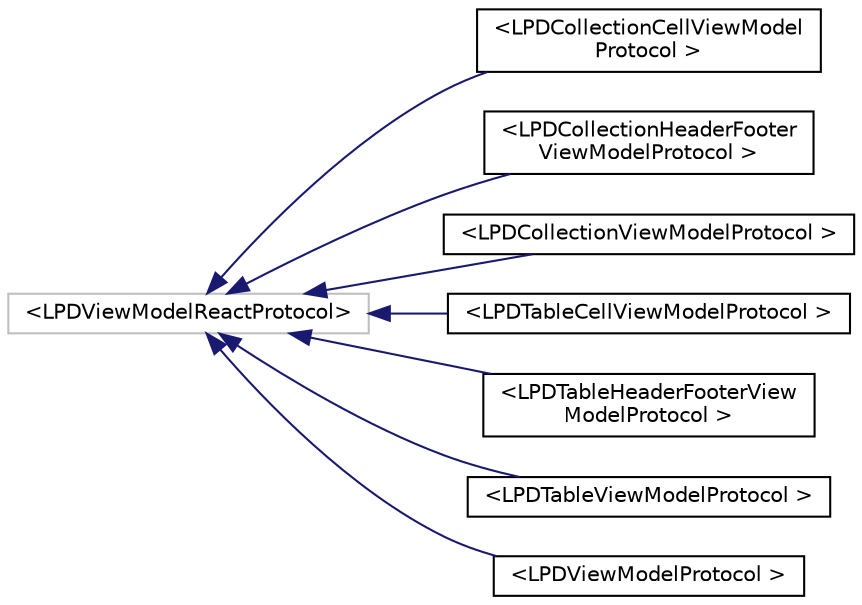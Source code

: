 digraph "Graphical Class Hierarchy"
{
  edge [fontname="Helvetica",fontsize="10",labelfontname="Helvetica",labelfontsize="10"];
  node [fontname="Helvetica",fontsize="10",shape=record];
  rankdir="LR";
  Node105 [label="\<LPDViewModelReactProtocol\>",height=0.2,width=0.4,color="grey75", fillcolor="white", style="filled"];
  Node105 -> Node0 [dir="back",color="midnightblue",fontsize="10",style="solid",fontname="Helvetica"];
  Node0 [label="\<LPDCollectionCellViewModel\lProtocol \>",height=0.2,width=0.4,color="black", fillcolor="white", style="filled",URL="$protocol_l_p_d_collection_cell_view_model_protocol_01-p.html"];
  Node105 -> Node107 [dir="back",color="midnightblue",fontsize="10",style="solid",fontname="Helvetica"];
  Node107 [label="\<LPDCollectionHeaderFooter\lViewModelProtocol \>",height=0.2,width=0.4,color="black", fillcolor="white", style="filled",URL="$protocol_l_p_d_collection_header_footer_view_model_protocol_01-p.html"];
  Node105 -> Node108 [dir="back",color="midnightblue",fontsize="10",style="solid",fontname="Helvetica"];
  Node108 [label="\<LPDCollectionViewModelProtocol \>",height=0.2,width=0.4,color="black", fillcolor="white", style="filled",URL="$protocol_l_p_d_collection_view_model_protocol_01-p.html"];
  Node105 -> Node109 [dir="back",color="midnightblue",fontsize="10",style="solid",fontname="Helvetica"];
  Node109 [label="\<LPDTableCellViewModelProtocol \>",height=0.2,width=0.4,color="black", fillcolor="white", style="filled",URL="$protocol_l_p_d_table_cell_view_model_protocol_01-p.html"];
  Node105 -> Node110 [dir="back",color="midnightblue",fontsize="10",style="solid",fontname="Helvetica"];
  Node110 [label="\<LPDTableHeaderFooterView\lModelProtocol \>",height=0.2,width=0.4,color="black", fillcolor="white", style="filled",URL="$protocol_l_p_d_table_header_footer_view_model_protocol_01-p.html"];
  Node105 -> Node111 [dir="back",color="midnightblue",fontsize="10",style="solid",fontname="Helvetica"];
  Node111 [label="\<LPDTableViewModelProtocol \>",height=0.2,width=0.4,color="black", fillcolor="white", style="filled",URL="$protocol_l_p_d_table_view_model_protocol_01-p.html"];
  Node105 -> Node112 [dir="back",color="midnightblue",fontsize="10",style="solid",fontname="Helvetica"];
  Node112 [label="\<LPDViewModelProtocol \>",height=0.2,width=0.4,color="black", fillcolor="white", style="filled",URL="$protocol_l_p_d_view_model_protocol_01-p.html"];
}
